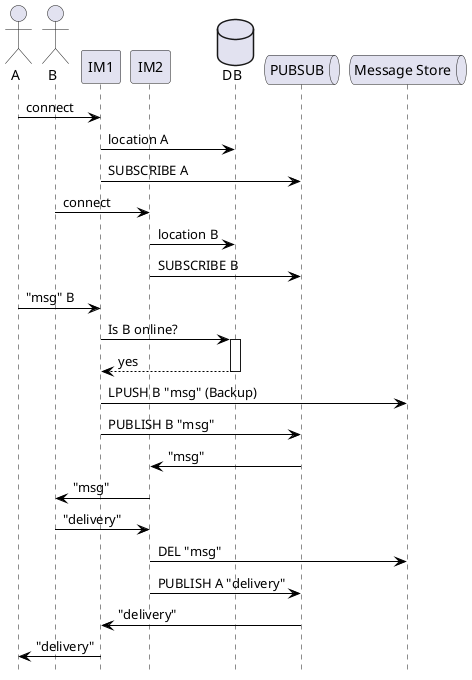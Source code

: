 @startuml callflow
skinparam class {
    BackgroundColor White
    ArrowColor Black
    BorderColor Black
    AttributeIconSize 0
}
'skinparam style strictuml
skinparam stereotypeCBackgroundColor White
skinparam stereotypeIBackgroundColor White
skinparam stereotypeEBackgroundColor White
skinparam stereotypeABackgroundColor White
skinparam linetype ortho

'title "Basic Flow 1-to-1 (EXCEPTIONAL CASE)"
hide footbox

actor A
actor B

participant IM1
participant IM2

database DB
queue PUBSUB
queue "Message Store" AS QUEUE

A -> IM1 : connect
IM1 -> DB : location A
IM1 -> PUBSUB : SUBSCRIBE A

B -> IM2 : connect
IM2 -> DB : location B
IM2 -> PUBSUB : SUBSCRIBE B

A -> IM1 : "msg" B
IM1 -> DB ++ : Is B online?
return yes

IM1 -> QUEUE : LPUSH B "msg" (Backup)

IM1 -> PUBSUB : PUBLISH B "msg"

PUBSUB -> IM2 : "msg"

IM2 -> B : "msg"

B -> IM2 : "delivery"

IM2 -> QUEUE : DEL "msg"

IM2 -> PUBSUB : PUBLISH A "delivery"

PUBSUB -> IM1 : "delivery"

IM1 -> A : "delivery"

@enduml


